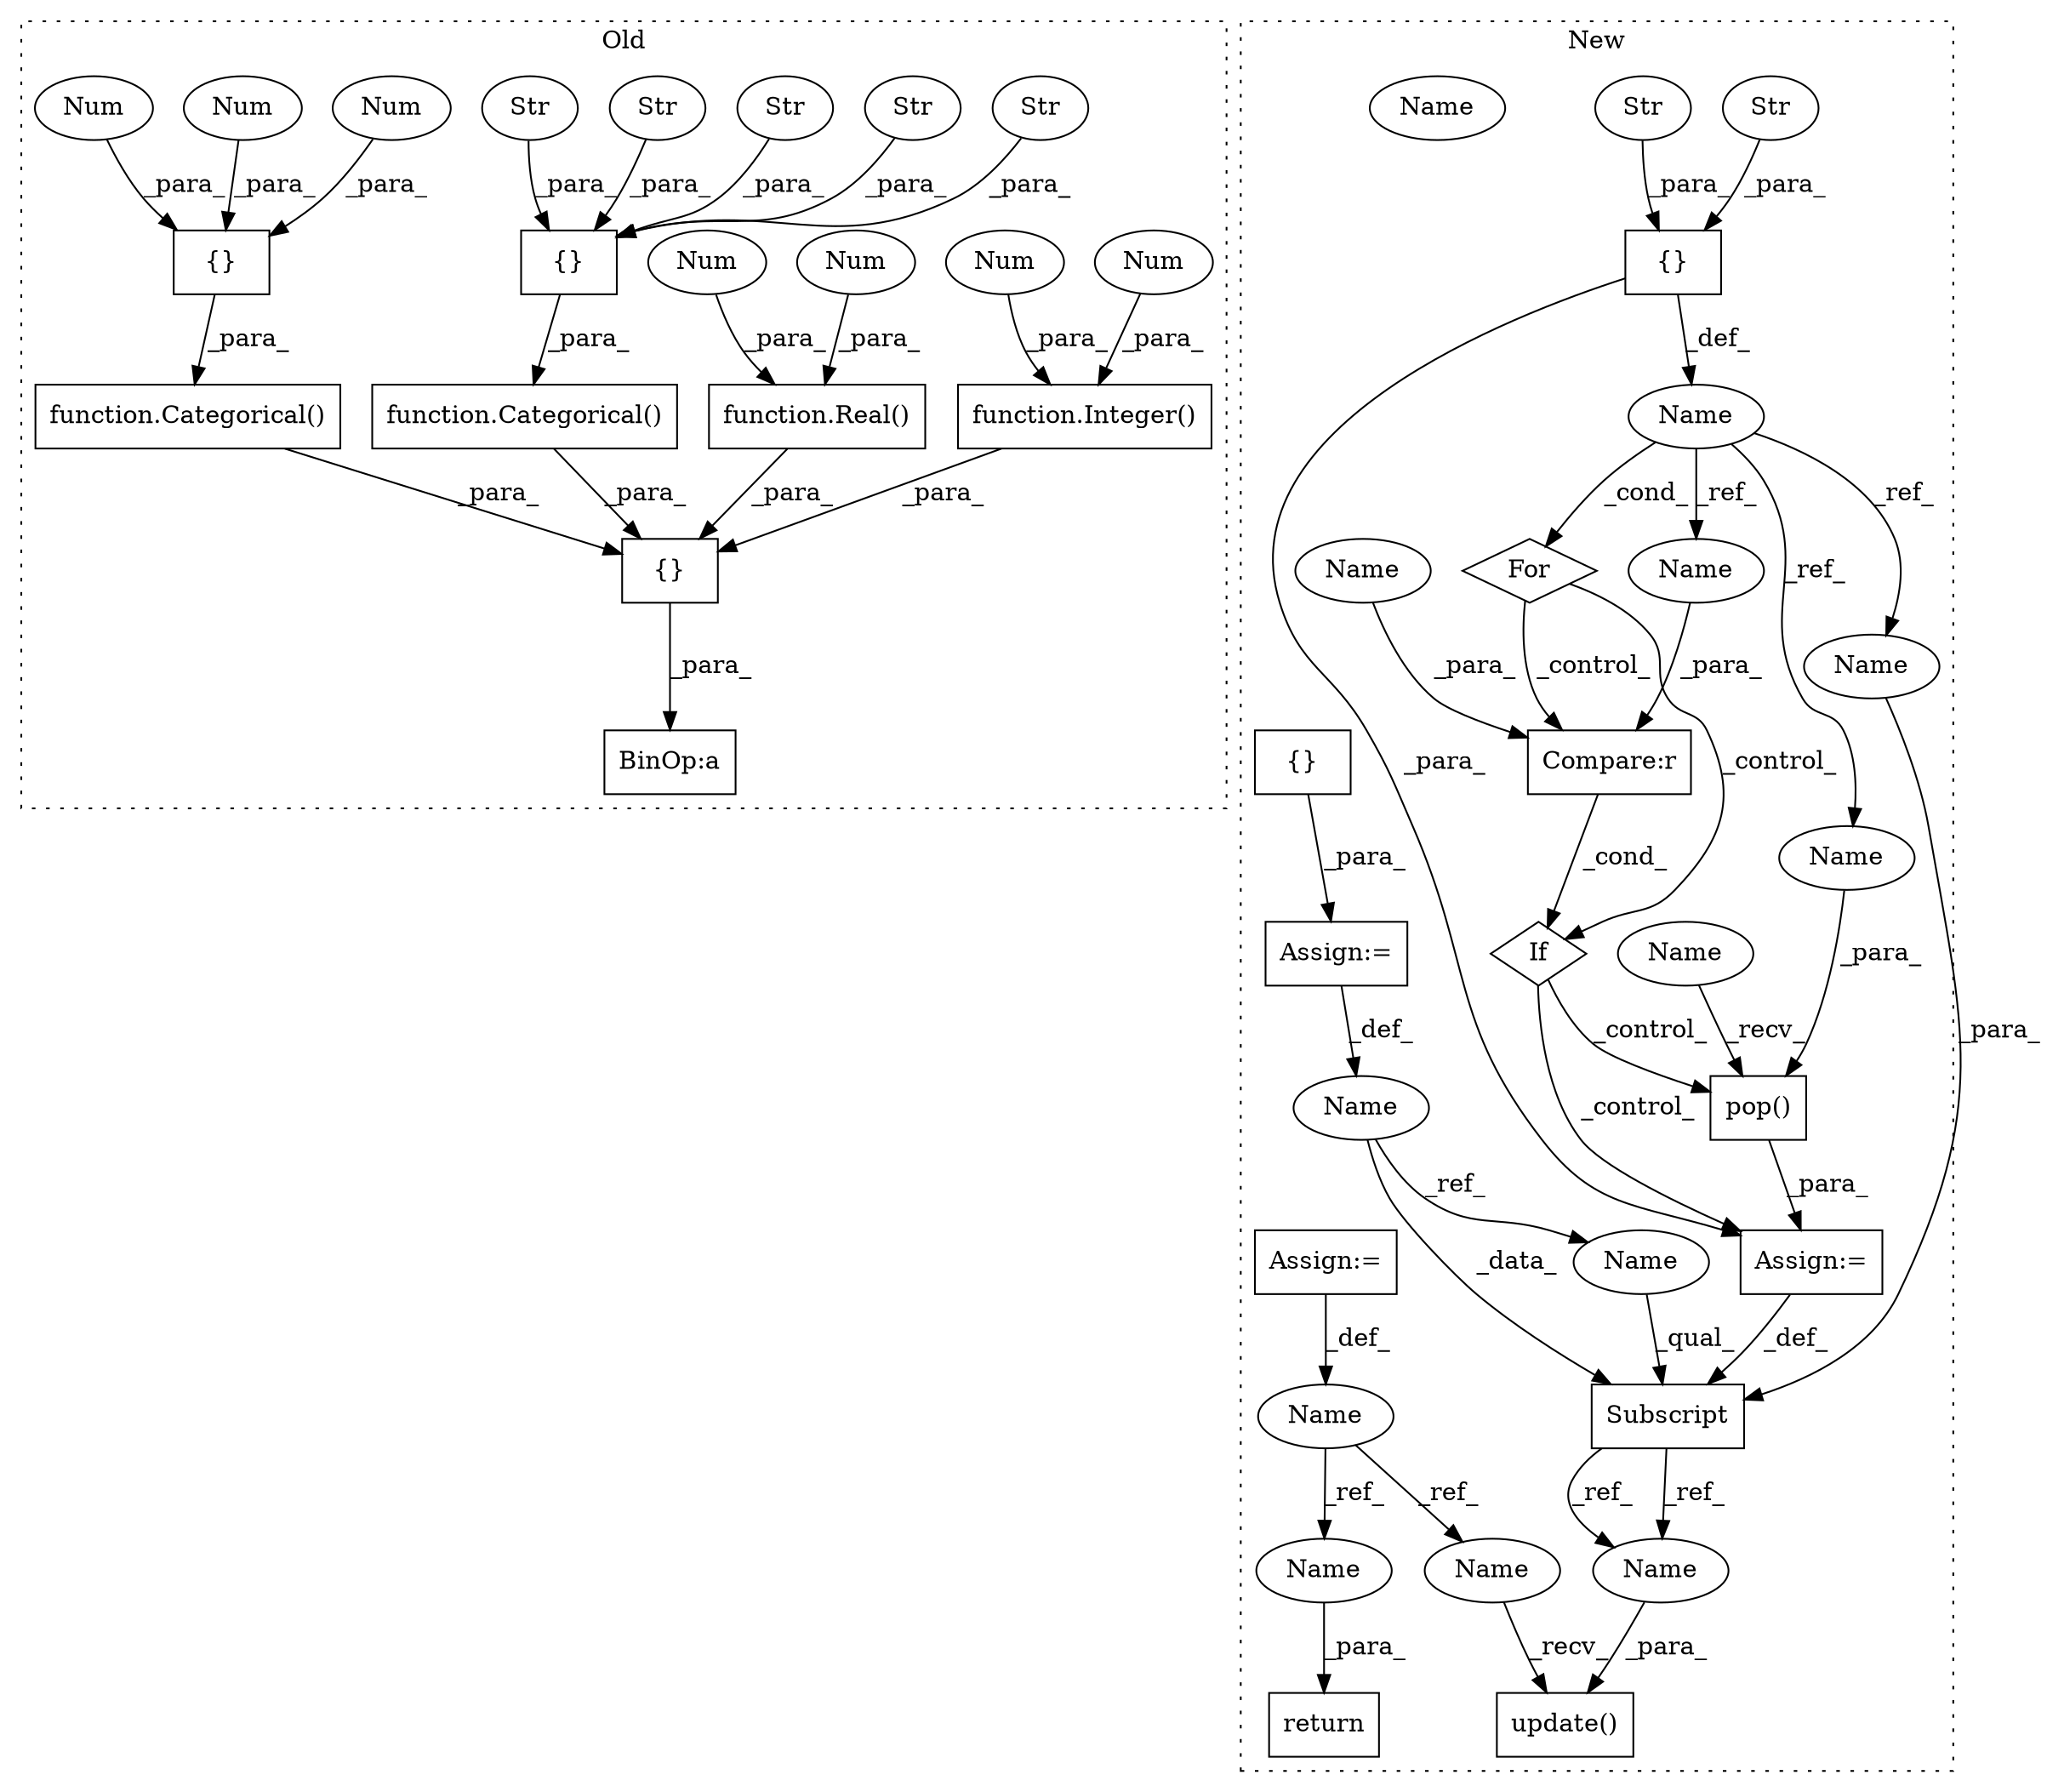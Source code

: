 digraph G {
subgraph cluster0 {
1 [label="function.Real()" a="75" s="4554,4567" l="5,17" shape="box"];
3 [label="BinOp:a" a="82" s="4721" l="3" shape="box"];
4 [label="{}" a="59" s="4610,4666" l="1,0" shape="box"];
5 [label="function.Categorical()" a="75" s="4501,4520" l="12,20" shape="box"];
7 [label="{}" a="59" s="4444,4711" l="14,0" shape="box"];
9 [label="Str" a="66" s="4649" l="6" shape="ellipse"];
10 [label="{}" a="59" s="4513,4519" l="1,0" shape="box"];
11 [label="Str" a="66" s="4642" l="5" shape="ellipse"];
14 [label="function.Categorical()" a="75" s="4598,4667" l="12,44" shape="box"];
19 [label="function.Integer()" a="75" s="4458,4472" l="8,15" shape="box"];
20 [label="Str" a="66" s="4611" l="6" shape="ellipse"];
21 [label="Str" a="66" s="4619" l="8" shape="ellipse"];
22 [label="Str" a="66" s="4629" l="11" shape="ellipse"];
25 [label="Num" a="76" s="4518" l="1" shape="ellipse"];
26 [label="Num" a="76" s="4516" l="1" shape="ellipse"];
27 [label="Num" a="76" s="4514" l="1" shape="ellipse"];
28 [label="Num" a="76" s="4564" l="3" shape="ellipse"];
29 [label="Num" a="76" s="4466" l="1" shape="ellipse"];
30 [label="Num" a="76" s="4469" l="3" shape="ellipse"];
31 [label="Num" a="76" s="4559" l="3" shape="ellipse"];
label = "Old";
style="dotted";
}
subgraph cluster1 {
2 [label="{}" a="59" s="4690,4709" l="1,0" shape="box"];
6 [label="If" a="96" s="4724" l="3" shape="diamond"];
8 [label="Str" a="66" s="4705" l="4" shape="ellipse"];
12 [label="Str" a="66" s="4691" l="12" shape="ellipse"];
13 [label="Subscript" a="63" s="4758,0" l="12,0" shape="box"];
15 [label="Compare:r" a="40" s="4727" l="13" shape="box"];
16 [label="{}" a="95" s="4668,4669" l="2,1" shape="box"];
17 [label="Name" a="87" s="4658" l="7" shape="ellipse"];
18 [label="Name" a="87" s="4683" l="3" shape="ellipse"];
23 [label="pop()" a="75" s="4773,4787" l="11,1" shape="box"];
24 [label="For" a="107" s="4679,4710" l="4,14" shape="diamond"];
32 [label="Assign:=" a="68" s="4770" l="3" shape="box"];
33 [label="Assign:=" a="68" s="4665" l="3" shape="box"];
34 [label="update()" a="75" s="4869,4890" l="14,1" shape="box"];
35 [label="Name" a="87" s="4797" l="6" shape="ellipse"];
36 [label="return" a="93" s="4900" l="7" shape="box"];
37 [label="Assign:=" a="68" s="4803" l="3" shape="box"];
38 [label="Name" a="87" s="4734" l="6" shape="ellipse"];
39 [label="Name" a="87" s="4773" l="6" shape="ellipse"];
40 [label="Name" a="87" s="4907" l="6" shape="ellipse"];
41 [label="Name" a="87" s="4869" l="6" shape="ellipse"];
42 [label="Name" a="87" s="4784" l="3" shape="ellipse"];
43 [label="Name" a="87" s="4766" l="3" shape="ellipse"];
44 [label="Name" a="87" s="4727" l="3" shape="ellipse"];
45 [label="Name" a="87" s="4883" l="7" shape="ellipse"];
46 [label="Name" a="87" s="4758" l="7" shape="ellipse"];
47 [label="Name" a="87" s="4883" l="7" shape="ellipse"];
label = "New";
style="dotted";
}
1 -> 7 [label="_para_"];
2 -> 32 [label="_para_"];
2 -> 18 [label="_def_"];
4 -> 14 [label="_para_"];
5 -> 7 [label="_para_"];
6 -> 32 [label="_control_"];
6 -> 23 [label="_control_"];
7 -> 3 [label="_para_"];
8 -> 2 [label="_para_"];
9 -> 4 [label="_para_"];
10 -> 5 [label="_para_"];
11 -> 4 [label="_para_"];
12 -> 2 [label="_para_"];
13 -> 47 [label="_ref_"];
13 -> 47 [label="_ref_"];
14 -> 7 [label="_para_"];
15 -> 6 [label="_cond_"];
16 -> 33 [label="_para_"];
17 -> 46 [label="_ref_"];
17 -> 13 [label="_data_"];
18 -> 24 [label="_cond_"];
18 -> 44 [label="_ref_"];
18 -> 42 [label="_ref_"];
18 -> 43 [label="_ref_"];
19 -> 7 [label="_para_"];
20 -> 4 [label="_para_"];
21 -> 4 [label="_para_"];
22 -> 4 [label="_para_"];
23 -> 32 [label="_para_"];
24 -> 15 [label="_control_"];
24 -> 6 [label="_control_"];
25 -> 10 [label="_para_"];
26 -> 10 [label="_para_"];
27 -> 10 [label="_para_"];
28 -> 1 [label="_para_"];
29 -> 19 [label="_para_"];
30 -> 19 [label="_para_"];
31 -> 1 [label="_para_"];
32 -> 13 [label="_def_"];
33 -> 17 [label="_def_"];
35 -> 41 [label="_ref_"];
35 -> 40 [label="_ref_"];
37 -> 35 [label="_def_"];
38 -> 15 [label="_para_"];
39 -> 23 [label="_recv_"];
40 -> 36 [label="_para_"];
41 -> 34 [label="_recv_"];
42 -> 23 [label="_para_"];
43 -> 13 [label="_para_"];
44 -> 15 [label="_para_"];
46 -> 13 [label="_qual_"];
47 -> 34 [label="_para_"];
}